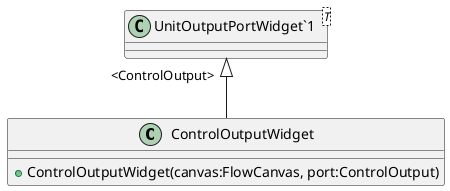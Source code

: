 @startuml
class ControlOutputWidget {
    + ControlOutputWidget(canvas:FlowCanvas, port:ControlOutput)
}
class "UnitOutputPortWidget`1"<T> {
}
"UnitOutputPortWidget`1" "<ControlOutput>" <|-- ControlOutputWidget
@enduml
